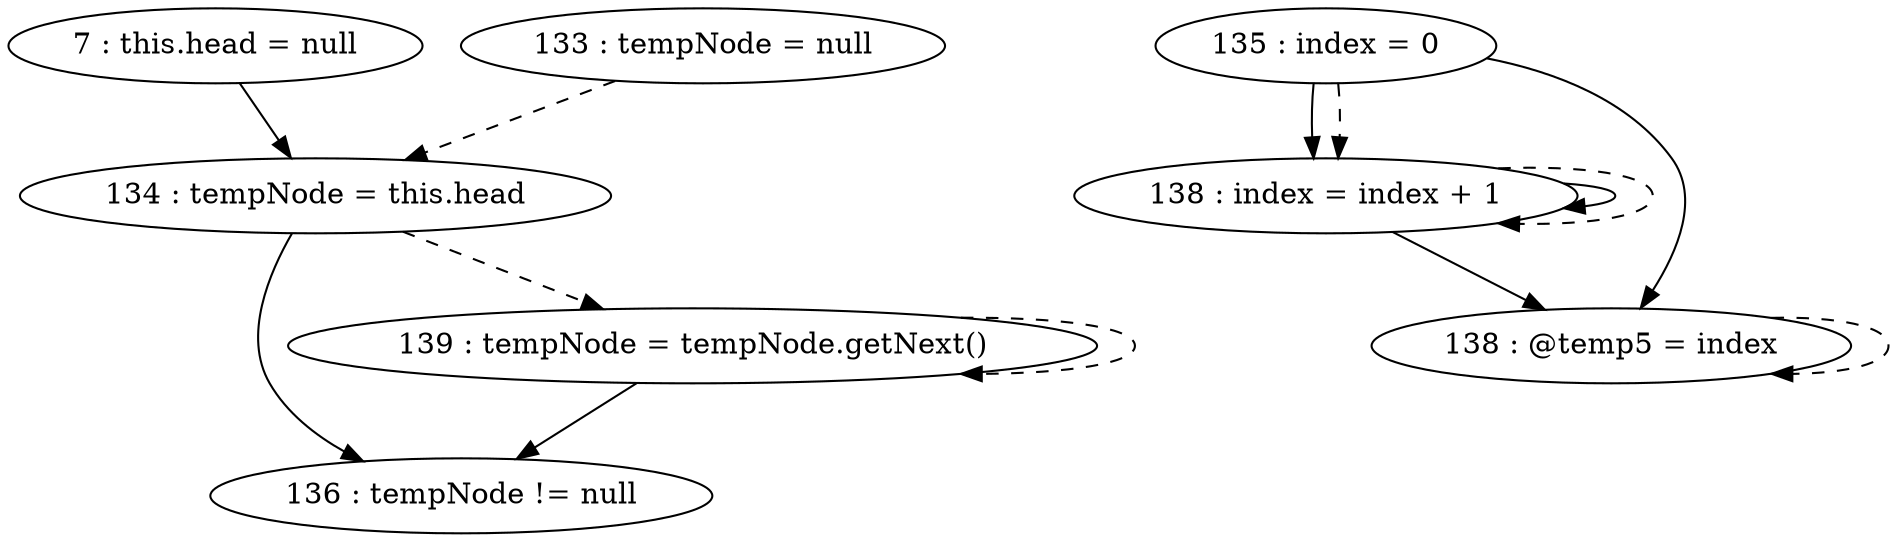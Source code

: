 digraph G {
"7 : this.head = null"
"7 : this.head = null" -> "134 : tempNode = this.head"
"133 : tempNode = null"
"133 : tempNode = null" -> "134 : tempNode = this.head" [style=dashed]
"134 : tempNode = this.head"
"134 : tempNode = this.head" -> "136 : tempNode != null"
"134 : tempNode = this.head" -> "139 : tempNode = tempNode.getNext()" [style=dashed]
"135 : index = 0"
"135 : index = 0" -> "138 : index = index + 1"
"135 : index = 0" -> "138 : @temp5 = index"
"135 : index = 0" -> "138 : index = index + 1" [style=dashed]
"136 : tempNode != null"
"138 : @temp5 = index"
"138 : @temp5 = index" -> "138 : @temp5 = index" [style=dashed]
"138 : index = index + 1"
"138 : index = index + 1" -> "138 : index = index + 1"
"138 : index = index + 1" -> "138 : @temp5 = index"
"138 : index = index + 1" -> "138 : index = index + 1" [style=dashed]
"139 : tempNode = tempNode.getNext()"
"139 : tempNode = tempNode.getNext()" -> "136 : tempNode != null"
"139 : tempNode = tempNode.getNext()" -> "139 : tempNode = tempNode.getNext()" [style=dashed]
"136 : tempNode != null"
}